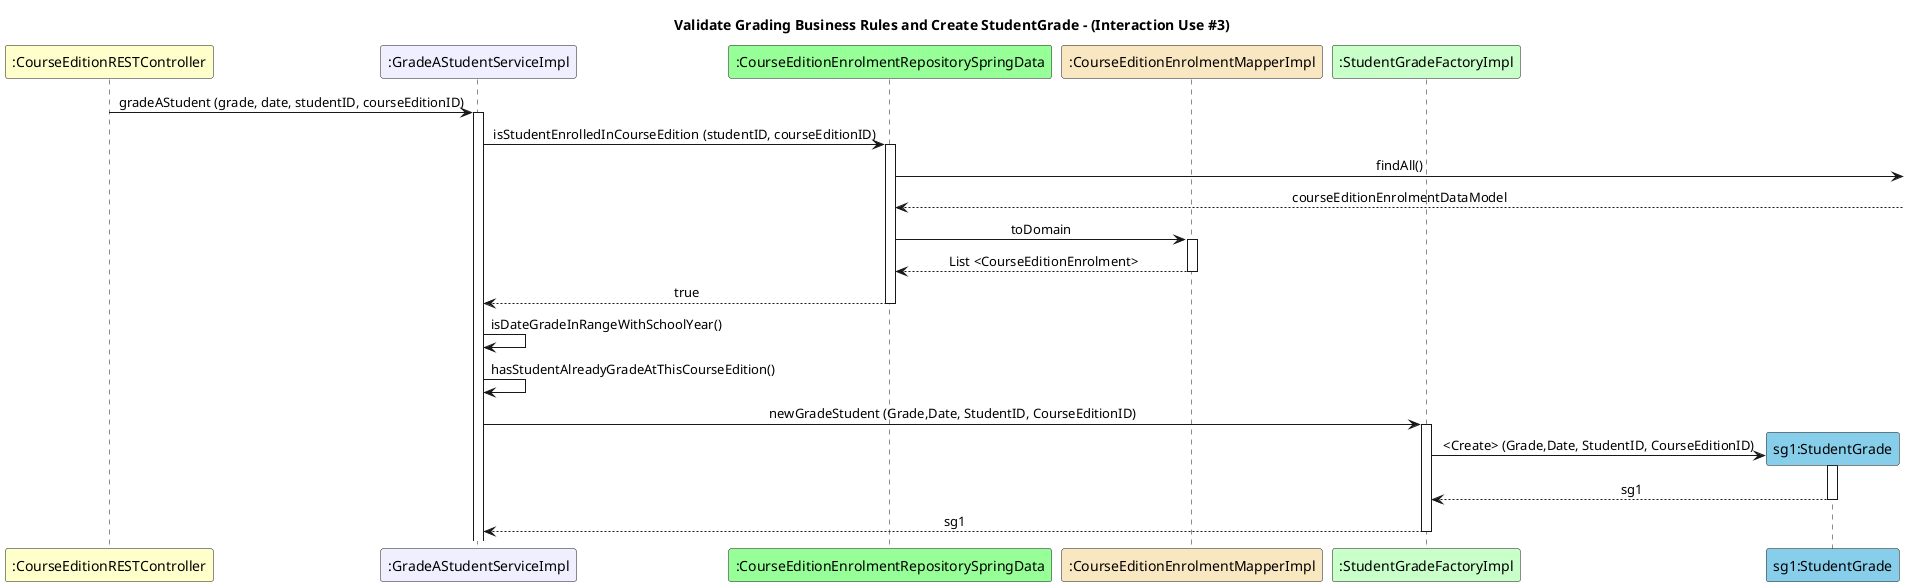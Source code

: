 @startuml

title Validate Grading Business Rules and Create StudentGrade - (Interaction Use #3)
skinparam sequencemessagealign center

participant ":CourseEditionRESTController" as ctrlrREST #business
participant ":GradeAStudentServiceImpl" as service #motivation
participant ":CourseEditionEnrolmentRepositorySpringData" as ceer #physical
participant ":CourseEditionEnrolmentMapperImpl" as ceemp #strategy
participant ":StudentGradeFactoryImpl" as sgf #technology
participant "sg1:StudentGrade" as gs #skyblue


ctrlrREST -> service : gradeAStudent (grade, date, studentID, courseEditionID)
activate service
service -> ceer : isStudentEnrolledInCourseEdition (studentID, courseEditionID)
activate ceer

ceer ->  : findAll()
ceer <--  :  courseEditionEnrolmentDataModel
ceer -> ceemp : toDomain
activate ceemp
ceemp --> ceer : List <CourseEditionEnrolment>
deactivate ceemp
ceer --> service : true
deactivate ceer

service -> service : isDateGradeInRangeWithSchoolYear()
service -> service : hasStudentAlreadyGradeAtThisCourseEdition()

service -> sgf : newGradeStudent (Grade,Date, StudentID, CourseEditionID)
activate sgf
create gs
sgf -> gs : <Create> (Grade,Date, StudentID, CourseEditionID)
activate gs
gs --> sgf : sg1
deactivate gs
sgf --> service : sg1
deactivate sgf


@enduml